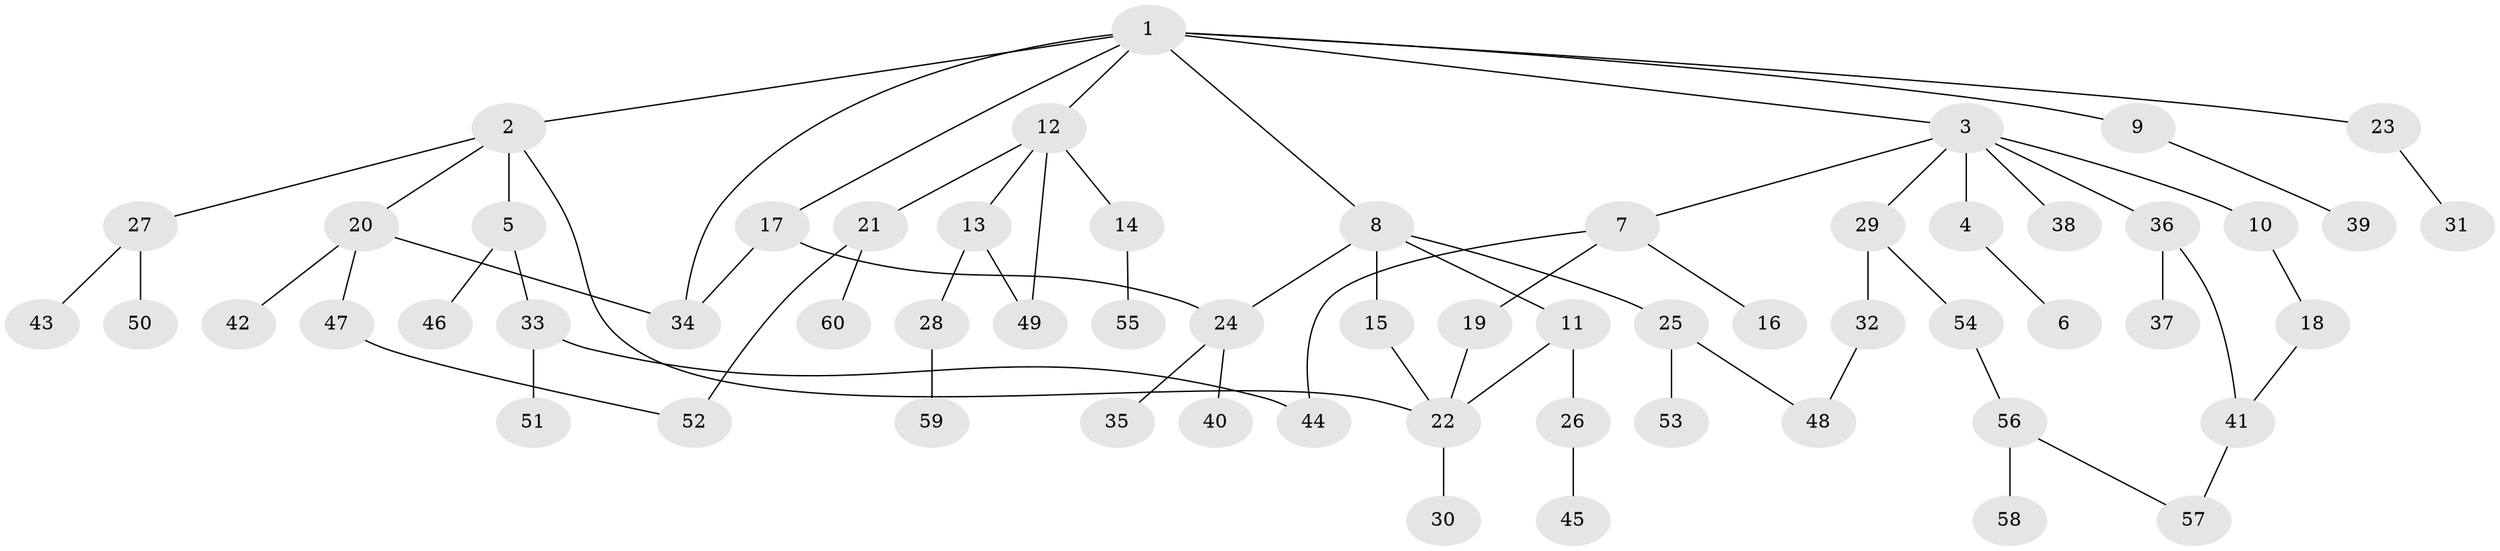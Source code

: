 // Generated by graph-tools (version 1.1) at 2025/41/03/09/25 04:41:41]
// undirected, 60 vertices, 71 edges
graph export_dot {
graph [start="1"]
  node [color=gray90,style=filled];
  1;
  2;
  3;
  4;
  5;
  6;
  7;
  8;
  9;
  10;
  11;
  12;
  13;
  14;
  15;
  16;
  17;
  18;
  19;
  20;
  21;
  22;
  23;
  24;
  25;
  26;
  27;
  28;
  29;
  30;
  31;
  32;
  33;
  34;
  35;
  36;
  37;
  38;
  39;
  40;
  41;
  42;
  43;
  44;
  45;
  46;
  47;
  48;
  49;
  50;
  51;
  52;
  53;
  54;
  55;
  56;
  57;
  58;
  59;
  60;
  1 -- 2;
  1 -- 3;
  1 -- 8;
  1 -- 9;
  1 -- 12;
  1 -- 17;
  1 -- 23;
  1 -- 34;
  2 -- 5;
  2 -- 20;
  2 -- 27;
  2 -- 22;
  3 -- 4;
  3 -- 7;
  3 -- 10;
  3 -- 29;
  3 -- 36;
  3 -- 38;
  4 -- 6;
  5 -- 33;
  5 -- 46;
  7 -- 16;
  7 -- 19;
  7 -- 44;
  8 -- 11;
  8 -- 15;
  8 -- 24;
  8 -- 25;
  9 -- 39;
  10 -- 18;
  11 -- 26;
  11 -- 22;
  12 -- 13;
  12 -- 14;
  12 -- 21;
  12 -- 49;
  13 -- 28;
  13 -- 49;
  14 -- 55;
  15 -- 22;
  17 -- 24;
  17 -- 34;
  18 -- 41;
  19 -- 22;
  20 -- 34;
  20 -- 42;
  20 -- 47;
  21 -- 52;
  21 -- 60;
  22 -- 30;
  23 -- 31;
  24 -- 35;
  24 -- 40;
  25 -- 53;
  25 -- 48;
  26 -- 45;
  27 -- 43;
  27 -- 50;
  28 -- 59;
  29 -- 32;
  29 -- 54;
  32 -- 48;
  33 -- 51;
  33 -- 44;
  36 -- 37;
  36 -- 41;
  41 -- 57;
  47 -- 52;
  54 -- 56;
  56 -- 58;
  56 -- 57;
}
